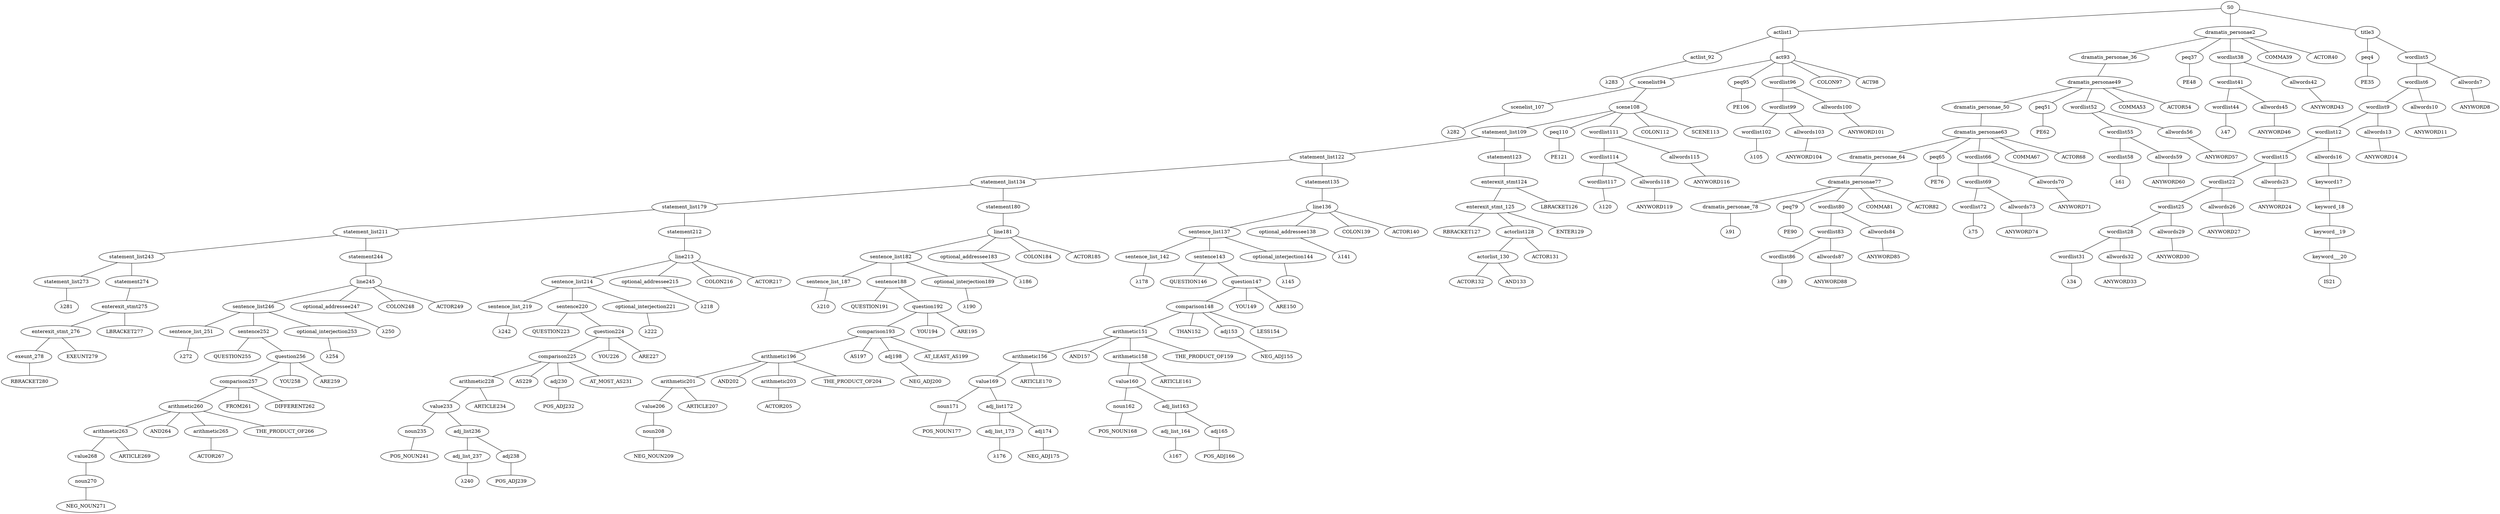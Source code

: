 strict graph {
	S0 -- actlist1
	S0 -- dramatis_personae2
	S0 -- title3

	title3 -- peq4
	title3 -- wordlist5

	wordlist5 -- wordlist6
	wordlist5 -- allwords7

	allwords7 -- ANYWORD8


	wordlist6 -- wordlist9
	wordlist6 -- allwords10

	allwords10 -- ANYWORD11


	wordlist9 -- wordlist12
	wordlist9 -- allwords13

	allwords13 -- ANYWORD14


	wordlist12 -- wordlist15
	wordlist12 -- allwords16

	allwords16 -- keyword17

	keyword17 -- keyword_18

	keyword_18 -- keyword__19

	keyword__19 -- keyword___20

	keyword___20 -- IS21


	wordlist15 -- wordlist22
	wordlist15 -- allwords23

	allwords23 -- ANYWORD24


	wordlist22 -- wordlist25
	wordlist22 -- allwords26

	allwords26 -- ANYWORD27


	wordlist25 -- wordlist28
	wordlist25 -- allwords29

	allwords29 -- ANYWORD30


	wordlist28 -- wordlist31
	wordlist28 -- allwords32

	allwords32 -- ANYWORD33


	wordlist31 -- λ34

	peq4 -- PE35


	dramatis_personae2 -- dramatis_personae_36
	dramatis_personae2 -- peq37
	dramatis_personae2 -- wordlist38
	dramatis_personae2 -- COMMA39
	dramatis_personae2 -- ACTOR40



	wordlist38 -- wordlist41
	wordlist38 -- allwords42

	allwords42 -- ANYWORD43


	wordlist41 -- wordlist44
	wordlist41 -- allwords45

	allwords45 -- ANYWORD46


	wordlist44 -- λ47

	peq37 -- PE48


	dramatis_personae_36 -- dramatis_personae49

	dramatis_personae49 -- dramatis_personae_50
	dramatis_personae49 -- peq51
	dramatis_personae49 -- wordlist52
	dramatis_personae49 -- COMMA53
	dramatis_personae49 -- ACTOR54



	wordlist52 -- wordlist55
	wordlist52 -- allwords56

	allwords56 -- ANYWORD57


	wordlist55 -- wordlist58
	wordlist55 -- allwords59

	allwords59 -- ANYWORD60


	wordlist58 -- λ61

	peq51 -- PE62


	dramatis_personae_50 -- dramatis_personae63

	dramatis_personae63 -- dramatis_personae_64
	dramatis_personae63 -- peq65
	dramatis_personae63 -- wordlist66
	dramatis_personae63 -- COMMA67
	dramatis_personae63 -- ACTOR68



	wordlist66 -- wordlist69
	wordlist66 -- allwords70

	allwords70 -- ANYWORD71


	wordlist69 -- wordlist72
	wordlist69 -- allwords73

	allwords73 -- ANYWORD74


	wordlist72 -- λ75

	peq65 -- PE76


	dramatis_personae_64 -- dramatis_personae77

	dramatis_personae77 -- dramatis_personae_78
	dramatis_personae77 -- peq79
	dramatis_personae77 -- wordlist80
	dramatis_personae77 -- COMMA81
	dramatis_personae77 -- ACTOR82



	wordlist80 -- wordlist83
	wordlist80 -- allwords84

	allwords84 -- ANYWORD85


	wordlist83 -- wordlist86
	wordlist83 -- allwords87

	allwords87 -- ANYWORD88


	wordlist86 -- λ89

	peq79 -- PE90


	dramatis_personae_78 -- λ91

	actlist1 -- actlist_92
	actlist1 -- act93

	act93 -- scenelist94
	act93 -- peq95
	act93 -- wordlist96
	act93 -- COLON97
	act93 -- ACT98



	wordlist96 -- wordlist99
	wordlist96 -- allwords100

	allwords100 -- ANYWORD101


	wordlist99 -- wordlist102
	wordlist99 -- allwords103

	allwords103 -- ANYWORD104


	wordlist102 -- λ105

	peq95 -- PE106


	scenelist94 -- scenelist_107
	scenelist94 -- scene108

	scene108 -- statement_list109
	scene108 -- peq110
	scene108 -- wordlist111
	scene108 -- COLON112
	scene108 -- SCENE113



	wordlist111 -- wordlist114
	wordlist111 -- allwords115

	allwords115 -- ANYWORD116


	wordlist114 -- wordlist117
	wordlist114 -- allwords118

	allwords118 -- ANYWORD119


	wordlist117 -- λ120

	peq110 -- PE121


	statement_list109 -- statement_list122
	statement_list109 -- statement123

	statement123 -- enterexit_stmt124

	enterexit_stmt124 -- enterexit_stmt_125
	enterexit_stmt124 -- LBRACKET126


	enterexit_stmt_125 -- RBRACKET127
	enterexit_stmt_125 -- actorlist128
	enterexit_stmt_125 -- ENTER129


	actorlist128 -- actorlist_130
	actorlist128 -- ACTOR131


	actorlist_130 -- ACTOR132
	actorlist_130 -- AND133




	statement_list122 -- statement_list134
	statement_list122 -- statement135

	statement135 -- line136

	line136 -- sentence_list137
	line136 -- optional_addressee138
	line136 -- COLON139
	line136 -- ACTOR140



	optional_addressee138 -- λ141

	sentence_list137 -- sentence_list_142
	sentence_list137 -- sentence143
	sentence_list137 -- optional_interjection144

	optional_interjection144 -- λ145

	sentence143 -- QUESTION146
	sentence143 -- question147

	question147 -- comparison148
	question147 -- YOU149
	question147 -- ARE150



	comparison148 -- arithmetic151
	comparison148 -- THAN152
	comparison148 -- adj153
	comparison148 -- LESS154


	adj153 -- NEG_ADJ155



	arithmetic151 -- arithmetic156
	arithmetic151 -- AND157
	arithmetic151 -- arithmetic158
	arithmetic151 -- THE_PRODUCT_OF159


	arithmetic158 -- value160
	arithmetic158 -- ARTICLE161


	value160 -- noun162
	value160 -- adj_list163

	adj_list163 -- adj_list_164
	adj_list163 -- adj165

	adj165 -- POS_ADJ166


	adj_list_164 -- λ167

	noun162 -- POS_NOUN168



	arithmetic156 -- value169
	arithmetic156 -- ARTICLE170


	value169 -- noun171
	value169 -- adj_list172

	adj_list172 -- adj_list_173
	adj_list172 -- adj174

	adj174 -- NEG_ADJ175


	adj_list_173 -- λ176

	noun171 -- POS_NOUN177



	sentence_list_142 -- λ178

	statement_list134 -- statement_list179
	statement_list134 -- statement180

	statement180 -- line181

	line181 -- sentence_list182
	line181 -- optional_addressee183
	line181 -- COLON184
	line181 -- ACTOR185



	optional_addressee183 -- λ186

	sentence_list182 -- sentence_list_187
	sentence_list182 -- sentence188
	sentence_list182 -- optional_interjection189

	optional_interjection189 -- λ190

	sentence188 -- QUESTION191
	sentence188 -- question192

	question192 -- comparison193
	question192 -- YOU194
	question192 -- ARE195



	comparison193 -- arithmetic196
	comparison193 -- AS197
	comparison193 -- adj198
	comparison193 -- AT_LEAST_AS199


	adj198 -- NEG_ADJ200



	arithmetic196 -- arithmetic201
	arithmetic196 -- AND202
	arithmetic196 -- arithmetic203
	arithmetic196 -- THE_PRODUCT_OF204


	arithmetic203 -- ACTOR205



	arithmetic201 -- value206
	arithmetic201 -- ARTICLE207


	value206 -- noun208

	noun208 -- NEG_NOUN209



	sentence_list_187 -- λ210

	statement_list179 -- statement_list211
	statement_list179 -- statement212

	statement212 -- line213

	line213 -- sentence_list214
	line213 -- optional_addressee215
	line213 -- COLON216
	line213 -- ACTOR217



	optional_addressee215 -- λ218

	sentence_list214 -- sentence_list_219
	sentence_list214 -- sentence220
	sentence_list214 -- optional_interjection221

	optional_interjection221 -- λ222

	sentence220 -- QUESTION223
	sentence220 -- question224

	question224 -- comparison225
	question224 -- YOU226
	question224 -- ARE227



	comparison225 -- arithmetic228
	comparison225 -- AS229
	comparison225 -- adj230
	comparison225 -- AT_MOST_AS231


	adj230 -- POS_ADJ232



	arithmetic228 -- value233
	arithmetic228 -- ARTICLE234


	value233 -- noun235
	value233 -- adj_list236

	adj_list236 -- adj_list_237
	adj_list236 -- adj238

	adj238 -- POS_ADJ239


	adj_list_237 -- λ240

	noun235 -- POS_NOUN241



	sentence_list_219 -- λ242

	statement_list211 -- statement_list243
	statement_list211 -- statement244

	statement244 -- line245

	line245 -- sentence_list246
	line245 -- optional_addressee247
	line245 -- COLON248
	line245 -- ACTOR249



	optional_addressee247 -- λ250

	sentence_list246 -- sentence_list_251
	sentence_list246 -- sentence252
	sentence_list246 -- optional_interjection253

	optional_interjection253 -- λ254

	sentence252 -- QUESTION255
	sentence252 -- question256

	question256 -- comparison257
	question256 -- YOU258
	question256 -- ARE259



	comparison257 -- arithmetic260
	comparison257 -- FROM261
	comparison257 -- DIFFERENT262



	arithmetic260 -- arithmetic263
	arithmetic260 -- AND264
	arithmetic260 -- arithmetic265
	arithmetic260 -- THE_PRODUCT_OF266


	arithmetic265 -- ACTOR267



	arithmetic263 -- value268
	arithmetic263 -- ARTICLE269


	value268 -- noun270

	noun270 -- NEG_NOUN271



	sentence_list_251 -- λ272

	statement_list243 -- statement_list273
	statement_list243 -- statement274

	statement274 -- enterexit_stmt275

	enterexit_stmt275 -- enterexit_stmt_276
	enterexit_stmt275 -- LBRACKET277


	enterexit_stmt_276 -- exeunt_278
	enterexit_stmt_276 -- EXEUNT279


	exeunt_278 -- RBRACKET280


	statement_list273 -- λ281

	scenelist_107 -- λ282

	actlist_92 -- λ283


}